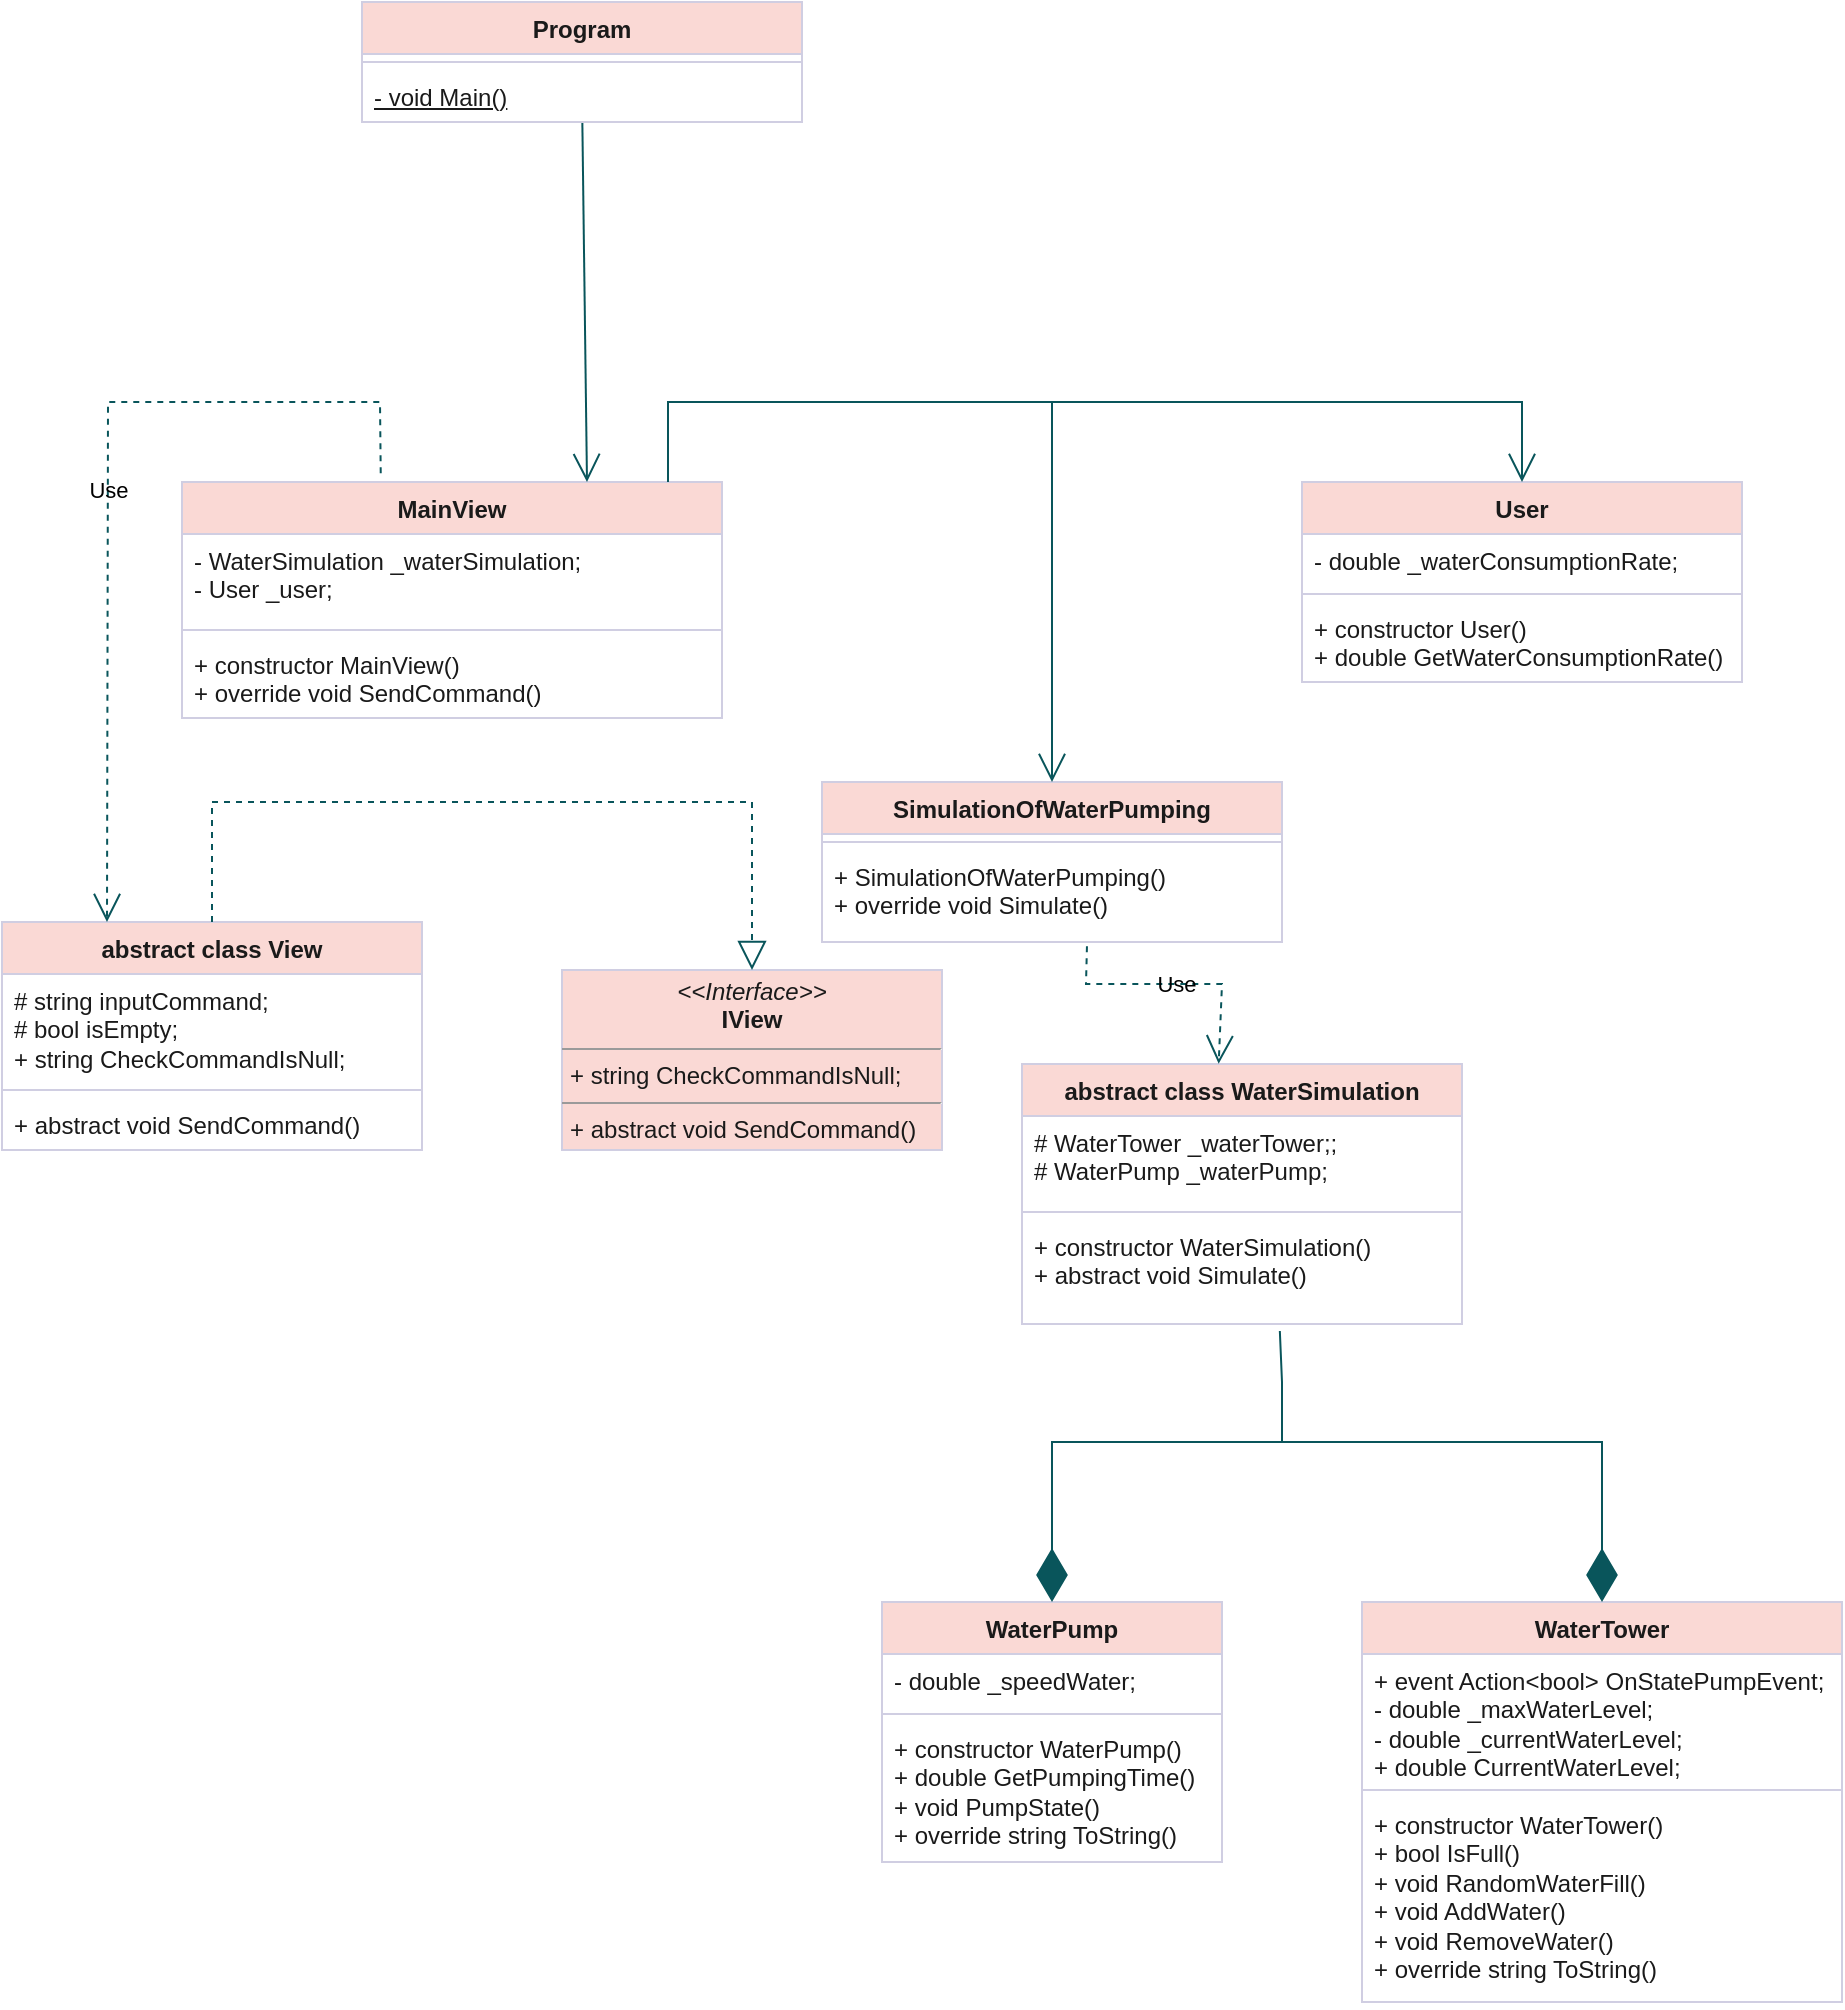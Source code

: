 <mxfile version="21.1.2" type="device">
  <diagram id="C5RBs43oDa-KdzZeNtuy" name="Page-1">
    <mxGraphModel dx="1687" dy="899" grid="1" gridSize="10" guides="1" tooltips="1" connect="1" arrows="1" fold="1" page="1" pageScale="1" pageWidth="1169" pageHeight="827" math="0" shadow="0">
      <root>
        <mxCell id="WIyWlLk6GJQsqaUBKTNV-0" />
        <mxCell id="WIyWlLk6GJQsqaUBKTNV-1" parent="WIyWlLk6GJQsqaUBKTNV-0" />
        <mxCell id="ZO5b0A8Ax0-lWeFQrmJ0-0" value="WaterTower" style="swimlane;fontStyle=1;align=center;verticalAlign=top;childLayout=stackLayout;horizontal=1;startSize=26;horizontalStack=0;resizeParent=1;resizeParentMax=0;resizeLast=0;collapsible=1;marginBottom=0;whiteSpace=wrap;html=1;labelBackgroundColor=none;fillColor=#FAD9D5;strokeColor=#D0CEE2;fontColor=#1A1A1A;" vertex="1" parent="WIyWlLk6GJQsqaUBKTNV-1">
          <mxGeometry x="780" y="850" width="240" height="200" as="geometry">
            <mxRectangle x="510" y="360" width="100" height="30" as="alternateBounds" />
          </mxGeometry>
        </mxCell>
        <mxCell id="ZO5b0A8Ax0-lWeFQrmJ0-1" value="+&amp;nbsp;event Action&amp;lt;bool&amp;gt; OnStatePumpEvent;&lt;br&gt;-&amp;nbsp;double _maxWaterLevel;&lt;br&gt;&lt;span style=&quot;background-color: initial;&quot;&gt;- double _currentWaterLevel;&lt;br&gt;+ double CurrentWaterLevel;&lt;br&gt;&lt;br&gt;&lt;/span&gt;" style="text;strokeColor=none;fillColor=none;align=left;verticalAlign=top;spacingLeft=4;spacingRight=4;overflow=hidden;rotatable=0;points=[[0,0.5],[1,0.5]];portConstraint=eastwest;whiteSpace=wrap;html=1;labelBackgroundColor=none;fontColor=#1A1A1A;" vertex="1" parent="ZO5b0A8Ax0-lWeFQrmJ0-0">
          <mxGeometry y="26" width="240" height="64" as="geometry" />
        </mxCell>
        <mxCell id="ZO5b0A8Ax0-lWeFQrmJ0-2" value="" style="line;strokeWidth=1;fillColor=none;align=left;verticalAlign=middle;spacingTop=-1;spacingLeft=3;spacingRight=3;rotatable=0;labelPosition=right;points=[];portConstraint=eastwest;strokeColor=#D0CEE2;labelBackgroundColor=none;fontColor=#1A1A1A;" vertex="1" parent="ZO5b0A8Ax0-lWeFQrmJ0-0">
          <mxGeometry y="90" width="240" height="8" as="geometry" />
        </mxCell>
        <mxCell id="ZO5b0A8Ax0-lWeFQrmJ0-3" value="+ constructor&amp;nbsp;WaterTower()&lt;br&gt;+&amp;nbsp;bool IsFull()&lt;br&gt;+&amp;nbsp;void RandomWaterFill()&lt;br&gt;+&amp;nbsp;void AddWater()&lt;br&gt;+&amp;nbsp;void RemoveWater()&lt;br&gt;+&amp;nbsp;override string ToString()" style="text;strokeColor=none;fillColor=none;align=left;verticalAlign=top;spacingLeft=4;spacingRight=4;overflow=hidden;rotatable=0;points=[[0,0.5],[1,0.5]];portConstraint=eastwest;whiteSpace=wrap;html=1;labelBackgroundColor=none;fontColor=#1A1A1A;" vertex="1" parent="ZO5b0A8Ax0-lWeFQrmJ0-0">
          <mxGeometry y="98" width="240" height="102" as="geometry" />
        </mxCell>
        <mxCell id="ZO5b0A8Ax0-lWeFQrmJ0-5" value="WaterPump" style="swimlane;fontStyle=1;align=center;verticalAlign=top;childLayout=stackLayout;horizontal=1;startSize=26;horizontalStack=0;resizeParent=1;resizeParentMax=0;resizeLast=0;collapsible=1;marginBottom=0;whiteSpace=wrap;html=1;labelBackgroundColor=none;fillColor=#FAD9D5;strokeColor=#D0CEE2;fontColor=#1A1A1A;" vertex="1" parent="WIyWlLk6GJQsqaUBKTNV-1">
          <mxGeometry x="540" y="850" width="170" height="130" as="geometry" />
        </mxCell>
        <mxCell id="ZO5b0A8Ax0-lWeFQrmJ0-6" value="-&amp;nbsp;double _speedWater;" style="text;strokeColor=none;fillColor=none;align=left;verticalAlign=top;spacingLeft=4;spacingRight=4;overflow=hidden;rotatable=0;points=[[0,0.5],[1,0.5]];portConstraint=eastwest;whiteSpace=wrap;html=1;labelBackgroundColor=none;fontColor=#1A1A1A;" vertex="1" parent="ZO5b0A8Ax0-lWeFQrmJ0-5">
          <mxGeometry y="26" width="170" height="26" as="geometry" />
        </mxCell>
        <mxCell id="ZO5b0A8Ax0-lWeFQrmJ0-7" value="" style="line;strokeWidth=1;fillColor=none;align=left;verticalAlign=middle;spacingTop=-1;spacingLeft=3;spacingRight=3;rotatable=0;labelPosition=right;points=[];portConstraint=eastwest;strokeColor=#D0CEE2;labelBackgroundColor=none;fontColor=#1A1A1A;" vertex="1" parent="ZO5b0A8Ax0-lWeFQrmJ0-5">
          <mxGeometry y="52" width="170" height="8" as="geometry" />
        </mxCell>
        <mxCell id="ZO5b0A8Ax0-lWeFQrmJ0-8" value="+ constructor&amp;nbsp;WaterPump()&lt;br&gt;+&amp;nbsp;double GetPumpingTime()&lt;br&gt;+&amp;nbsp;void PumpState()&lt;br&gt;+&amp;nbsp;override string ToString()" style="text;strokeColor=none;fillColor=none;align=left;verticalAlign=top;spacingLeft=4;spacingRight=4;overflow=hidden;rotatable=0;points=[[0,0.5],[1,0.5]];portConstraint=eastwest;whiteSpace=wrap;html=1;labelBackgroundColor=none;fontColor=#1A1A1A;" vertex="1" parent="ZO5b0A8Ax0-lWeFQrmJ0-5">
          <mxGeometry y="60" width="170" height="70" as="geometry" />
        </mxCell>
        <mxCell id="ZO5b0A8Ax0-lWeFQrmJ0-9" value="User" style="swimlane;fontStyle=1;align=center;verticalAlign=top;childLayout=stackLayout;horizontal=1;startSize=26;horizontalStack=0;resizeParent=1;resizeParentMax=0;resizeLast=0;collapsible=1;marginBottom=0;whiteSpace=wrap;html=1;labelBackgroundColor=none;fillColor=#FAD9D5;strokeColor=#D0CEE2;fontColor=#1A1A1A;" vertex="1" parent="WIyWlLk6GJQsqaUBKTNV-1">
          <mxGeometry x="750" y="290" width="220" height="100" as="geometry" />
        </mxCell>
        <mxCell id="ZO5b0A8Ax0-lWeFQrmJ0-10" value="-&amp;nbsp;double _waterConsumptionRate;" style="text;strokeColor=none;fillColor=none;align=left;verticalAlign=top;spacingLeft=4;spacingRight=4;overflow=hidden;rotatable=0;points=[[0,0.5],[1,0.5]];portConstraint=eastwest;whiteSpace=wrap;html=1;labelBackgroundColor=none;fontColor=#1A1A1A;" vertex="1" parent="ZO5b0A8Ax0-lWeFQrmJ0-9">
          <mxGeometry y="26" width="220" height="26" as="geometry" />
        </mxCell>
        <mxCell id="ZO5b0A8Ax0-lWeFQrmJ0-11" value="" style="line;strokeWidth=1;fillColor=none;align=left;verticalAlign=middle;spacingTop=-1;spacingLeft=3;spacingRight=3;rotatable=0;labelPosition=right;points=[];portConstraint=eastwest;strokeColor=#D0CEE2;labelBackgroundColor=none;fontColor=#1A1A1A;" vertex="1" parent="ZO5b0A8Ax0-lWeFQrmJ0-9">
          <mxGeometry y="52" width="220" height="8" as="geometry" />
        </mxCell>
        <mxCell id="ZO5b0A8Ax0-lWeFQrmJ0-12" value="+ constructor&amp;nbsp;User()&lt;br&gt;+&amp;nbsp;double GetWaterConsumptionRate()" style="text;strokeColor=none;fillColor=none;align=left;verticalAlign=top;spacingLeft=4;spacingRight=4;overflow=hidden;rotatable=0;points=[[0,0.5],[1,0.5]];portConstraint=eastwest;whiteSpace=wrap;html=1;labelBackgroundColor=none;fontColor=#1A1A1A;" vertex="1" parent="ZO5b0A8Ax0-lWeFQrmJ0-9">
          <mxGeometry y="60" width="220" height="40" as="geometry" />
        </mxCell>
        <mxCell id="ZO5b0A8Ax0-lWeFQrmJ0-13" value="abstract class WaterSimulation" style="swimlane;fontStyle=1;align=center;verticalAlign=top;childLayout=stackLayout;horizontal=1;startSize=26;horizontalStack=0;resizeParent=1;resizeParentMax=0;resizeLast=0;collapsible=1;marginBottom=0;whiteSpace=wrap;html=1;labelBackgroundColor=none;fillColor=#FAD9D5;strokeColor=#D0CEE2;fontColor=#1A1A1A;" vertex="1" parent="WIyWlLk6GJQsqaUBKTNV-1">
          <mxGeometry x="610" y="581" width="220" height="130" as="geometry" />
        </mxCell>
        <mxCell id="ZO5b0A8Ax0-lWeFQrmJ0-14" value="# WaterTower _waterTower;;&lt;br&gt;# WaterPump _waterPump;" style="text;strokeColor=none;fillColor=none;align=left;verticalAlign=top;spacingLeft=4;spacingRight=4;overflow=hidden;rotatable=0;points=[[0,0.5],[1,0.5]];portConstraint=eastwest;whiteSpace=wrap;html=1;labelBackgroundColor=none;fontColor=#1A1A1A;" vertex="1" parent="ZO5b0A8Ax0-lWeFQrmJ0-13">
          <mxGeometry y="26" width="220" height="44" as="geometry" />
        </mxCell>
        <mxCell id="ZO5b0A8Ax0-lWeFQrmJ0-15" value="" style="line;strokeWidth=1;fillColor=none;align=left;verticalAlign=middle;spacingTop=-1;spacingLeft=3;spacingRight=3;rotatable=0;labelPosition=right;points=[];portConstraint=eastwest;strokeColor=#D0CEE2;labelBackgroundColor=none;fontColor=#1A1A1A;" vertex="1" parent="ZO5b0A8Ax0-lWeFQrmJ0-13">
          <mxGeometry y="70" width="220" height="8" as="geometry" />
        </mxCell>
        <mxCell id="ZO5b0A8Ax0-lWeFQrmJ0-16" value="+ constructor&amp;nbsp;WaterSimulation()&lt;br&gt;+&amp;nbsp;abstract void Simulate()" style="text;strokeColor=none;fillColor=none;align=left;verticalAlign=top;spacingLeft=4;spacingRight=4;overflow=hidden;rotatable=0;points=[[0,0.5],[1,0.5]];portConstraint=eastwest;whiteSpace=wrap;html=1;labelBackgroundColor=none;fontColor=#1A1A1A;" vertex="1" parent="ZO5b0A8Ax0-lWeFQrmJ0-13">
          <mxGeometry y="78" width="220" height="52" as="geometry" />
        </mxCell>
        <mxCell id="ZO5b0A8Ax0-lWeFQrmJ0-17" value="SimulationOfWaterPumping" style="swimlane;fontStyle=1;align=center;verticalAlign=top;childLayout=stackLayout;horizontal=1;startSize=26;horizontalStack=0;resizeParent=1;resizeParentMax=0;resizeLast=0;collapsible=1;marginBottom=0;whiteSpace=wrap;html=1;labelBackgroundColor=none;fillColor=#FAD9D5;strokeColor=#D0CEE2;fontColor=#1A1A1A;" vertex="1" parent="WIyWlLk6GJQsqaUBKTNV-1">
          <mxGeometry x="510" y="440" width="230" height="80" as="geometry" />
        </mxCell>
        <mxCell id="ZO5b0A8Ax0-lWeFQrmJ0-19" value="" style="line;strokeWidth=1;fillColor=none;align=left;verticalAlign=middle;spacingTop=-1;spacingLeft=3;spacingRight=3;rotatable=0;labelPosition=right;points=[];portConstraint=eastwest;strokeColor=#D0CEE2;labelBackgroundColor=none;fontColor=#1A1A1A;" vertex="1" parent="ZO5b0A8Ax0-lWeFQrmJ0-17">
          <mxGeometry y="26" width="230" height="8" as="geometry" />
        </mxCell>
        <mxCell id="ZO5b0A8Ax0-lWeFQrmJ0-20" value="+&amp;nbsp;SimulationOfWaterPumping()&lt;br&gt;+&amp;nbsp;override void Simulate()" style="text;strokeColor=none;fillColor=none;align=left;verticalAlign=top;spacingLeft=4;spacingRight=4;overflow=hidden;rotatable=0;points=[[0,0.5],[1,0.5]];portConstraint=eastwest;whiteSpace=wrap;html=1;labelBackgroundColor=none;fontColor=#1A1A1A;" vertex="1" parent="ZO5b0A8Ax0-lWeFQrmJ0-17">
          <mxGeometry y="34" width="230" height="46" as="geometry" />
        </mxCell>
        <mxCell id="ZO5b0A8Ax0-lWeFQrmJ0-21" value="&lt;p style=&quot;margin:0px;margin-top:4px;text-align:center;&quot;&gt;&lt;i&gt;&amp;lt;&amp;lt;Interface&amp;gt;&amp;gt;&lt;/i&gt;&lt;br&gt;&lt;b&gt;IView&lt;/b&gt;&lt;br&gt;&lt;/p&gt;&lt;hr size=&quot;1&quot;&gt;&lt;p style=&quot;margin:0px;margin-left:4px;&quot;&gt;+&amp;nbsp;string CheckCommandIsNull;&lt;br&gt;&lt;/p&gt;&lt;hr size=&quot;1&quot;&gt;&lt;p style=&quot;margin:0px;margin-left:4px;&quot;&gt;+&amp;nbsp;abstract void SendCommand()&lt;/p&gt;" style="verticalAlign=top;align=left;overflow=fill;fontSize=12;fontFamily=Helvetica;html=1;whiteSpace=wrap;labelBackgroundColor=none;fillColor=#FAD9D5;strokeColor=#D0CEE2;fontColor=#1A1A1A;" vertex="1" parent="WIyWlLk6GJQsqaUBKTNV-1">
          <mxGeometry x="380" y="534" width="190" height="90" as="geometry" />
        </mxCell>
        <mxCell id="ZO5b0A8Ax0-lWeFQrmJ0-22" value="abstract class View" style="swimlane;fontStyle=1;align=center;verticalAlign=top;childLayout=stackLayout;horizontal=1;startSize=26;horizontalStack=0;resizeParent=1;resizeParentMax=0;resizeLast=0;collapsible=1;marginBottom=0;whiteSpace=wrap;html=1;labelBackgroundColor=none;fillColor=#FAD9D5;strokeColor=#D0CEE2;fontColor=#1A1A1A;" vertex="1" parent="WIyWlLk6GJQsqaUBKTNV-1">
          <mxGeometry x="100" y="510" width="210" height="114" as="geometry" />
        </mxCell>
        <mxCell id="ZO5b0A8Ax0-lWeFQrmJ0-23" value="#&amp;nbsp;string inputCommand;&lt;br&gt;#&amp;nbsp;bool isEmpty;&lt;br&gt;+&amp;nbsp;string CheckCommandIsNull;" style="text;strokeColor=none;fillColor=none;align=left;verticalAlign=top;spacingLeft=4;spacingRight=4;overflow=hidden;rotatable=0;points=[[0,0.5],[1,0.5]];portConstraint=eastwest;whiteSpace=wrap;html=1;labelBackgroundColor=none;fontColor=#1A1A1A;" vertex="1" parent="ZO5b0A8Ax0-lWeFQrmJ0-22">
          <mxGeometry y="26" width="210" height="54" as="geometry" />
        </mxCell>
        <mxCell id="ZO5b0A8Ax0-lWeFQrmJ0-24" value="" style="line;strokeWidth=1;fillColor=none;align=left;verticalAlign=middle;spacingTop=-1;spacingLeft=3;spacingRight=3;rotatable=0;labelPosition=right;points=[];portConstraint=eastwest;strokeColor=#D0CEE2;labelBackgroundColor=none;fontColor=#1A1A1A;" vertex="1" parent="ZO5b0A8Ax0-lWeFQrmJ0-22">
          <mxGeometry y="80" width="210" height="8" as="geometry" />
        </mxCell>
        <mxCell id="ZO5b0A8Ax0-lWeFQrmJ0-25" value="+&amp;nbsp;abstract void SendCommand()" style="text;strokeColor=none;fillColor=none;align=left;verticalAlign=top;spacingLeft=4;spacingRight=4;overflow=hidden;rotatable=0;points=[[0,0.5],[1,0.5]];portConstraint=eastwest;whiteSpace=wrap;html=1;labelBackgroundColor=none;fontColor=#1A1A1A;" vertex="1" parent="ZO5b0A8Ax0-lWeFQrmJ0-22">
          <mxGeometry y="88" width="210" height="26" as="geometry" />
        </mxCell>
        <mxCell id="ZO5b0A8Ax0-lWeFQrmJ0-26" value="MainView" style="swimlane;fontStyle=1;align=center;verticalAlign=top;childLayout=stackLayout;horizontal=1;startSize=26;horizontalStack=0;resizeParent=1;resizeParentMax=0;resizeLast=0;collapsible=1;marginBottom=0;whiteSpace=wrap;html=1;labelBackgroundColor=none;fillColor=#FAD9D5;strokeColor=#D0CEE2;fontColor=#1A1A1A;" vertex="1" parent="WIyWlLk6GJQsqaUBKTNV-1">
          <mxGeometry x="190" y="290" width="270" height="118" as="geometry" />
        </mxCell>
        <mxCell id="ZO5b0A8Ax0-lWeFQrmJ0-27" value="-&amp;nbsp;WaterSimulation _waterSimulation;&lt;br&gt;-&amp;nbsp;User _user;" style="text;strokeColor=none;fillColor=none;align=left;verticalAlign=top;spacingLeft=4;spacingRight=4;overflow=hidden;rotatable=0;points=[[0,0.5],[1,0.5]];portConstraint=eastwest;whiteSpace=wrap;html=1;labelBackgroundColor=none;fontColor=#1A1A1A;" vertex="1" parent="ZO5b0A8Ax0-lWeFQrmJ0-26">
          <mxGeometry y="26" width="270" height="44" as="geometry" />
        </mxCell>
        <mxCell id="ZO5b0A8Ax0-lWeFQrmJ0-28" value="" style="line;strokeWidth=1;fillColor=none;align=left;verticalAlign=middle;spacingTop=-1;spacingLeft=3;spacingRight=3;rotatable=0;labelPosition=right;points=[];portConstraint=eastwest;strokeColor=#D0CEE2;labelBackgroundColor=none;fontColor=#1A1A1A;" vertex="1" parent="ZO5b0A8Ax0-lWeFQrmJ0-26">
          <mxGeometry y="70" width="270" height="8" as="geometry" />
        </mxCell>
        <mxCell id="ZO5b0A8Ax0-lWeFQrmJ0-29" value="+ constructor&amp;nbsp;MainView()&lt;br&gt;+&amp;nbsp;override void SendCommand()" style="text;strokeColor=none;fillColor=none;align=left;verticalAlign=top;spacingLeft=4;spacingRight=4;overflow=hidden;rotatable=0;points=[[0,0.5],[1,0.5]];portConstraint=eastwest;whiteSpace=wrap;html=1;labelBackgroundColor=none;fontColor=#1A1A1A;" vertex="1" parent="ZO5b0A8Ax0-lWeFQrmJ0-26">
          <mxGeometry y="78" width="270" height="40" as="geometry" />
        </mxCell>
        <mxCell id="ZO5b0A8Ax0-lWeFQrmJ0-35" value="" style="endArrow=block;dashed=1;endFill=0;endSize=12;html=1;rounded=0;entryX=0.5;entryY=0;entryDx=0;entryDy=0;exitX=0.5;exitY=0;exitDx=0;exitDy=0;labelBackgroundColor=none;strokeColor=#09555B;fontColor=default;" edge="1" parent="WIyWlLk6GJQsqaUBKTNV-1" source="ZO5b0A8Ax0-lWeFQrmJ0-22" target="ZO5b0A8Ax0-lWeFQrmJ0-21">
          <mxGeometry width="160" relative="1" as="geometry">
            <mxPoint x="240" y="420" as="sourcePoint" />
            <mxPoint x="200" y="400" as="targetPoint" />
            <Array as="points">
              <mxPoint x="205" y="450" />
              <mxPoint x="350" y="450" />
              <mxPoint x="475" y="450" />
            </Array>
          </mxGeometry>
        </mxCell>
        <mxCell id="ZO5b0A8Ax0-lWeFQrmJ0-36" value="Use" style="endArrow=open;endSize=12;dashed=1;html=1;rounded=0;entryX=0.25;entryY=0;entryDx=0;entryDy=0;exitX=0.368;exitY=-0.037;exitDx=0;exitDy=0;exitPerimeter=0;labelBackgroundColor=none;strokeColor=#09555B;fontColor=default;" edge="1" parent="WIyWlLk6GJQsqaUBKTNV-1" source="ZO5b0A8Ax0-lWeFQrmJ0-26" target="ZO5b0A8Ax0-lWeFQrmJ0-22">
          <mxGeometry width="160" relative="1" as="geometry">
            <mxPoint x="220" y="190" as="sourcePoint" />
            <mxPoint x="325" y="290" as="targetPoint" />
            <Array as="points">
              <mxPoint x="289" y="250" />
              <mxPoint x="153" y="250" />
            </Array>
          </mxGeometry>
        </mxCell>
        <mxCell id="ZO5b0A8Ax0-lWeFQrmJ0-37" value="" style="endArrow=open;endFill=1;endSize=12;html=1;rounded=0;entryX=0.75;entryY=0;entryDx=0;entryDy=0;labelBackgroundColor=none;strokeColor=#09555B;fontColor=default;" edge="1" parent="WIyWlLk6GJQsqaUBKTNV-1" source="ZO5b0A8Ax0-lWeFQrmJ0-46" target="ZO5b0A8Ax0-lWeFQrmJ0-26">
          <mxGeometry width="160" relative="1" as="geometry">
            <mxPoint x="335" y="70" as="sourcePoint" />
            <mxPoint x="720" y="420" as="targetPoint" />
          </mxGeometry>
        </mxCell>
        <mxCell id="ZO5b0A8Ax0-lWeFQrmJ0-39" value="" style="endArrow=open;endFill=1;endSize=12;html=1;rounded=0;entryX=0.5;entryY=0;entryDx=0;entryDy=0;labelBackgroundColor=none;strokeColor=#09555B;fontColor=default;" edge="1" parent="WIyWlLk6GJQsqaUBKTNV-1" target="ZO5b0A8Ax0-lWeFQrmJ0-17">
          <mxGeometry width="160" relative="1" as="geometry">
            <mxPoint x="433" y="290" as="sourcePoint" />
            <mxPoint x="780" y="550" as="targetPoint" />
            <Array as="points">
              <mxPoint x="433" y="250" />
              <mxPoint x="520" y="250" />
              <mxPoint x="625" y="250" />
            </Array>
          </mxGeometry>
        </mxCell>
        <mxCell id="ZO5b0A8Ax0-lWeFQrmJ0-40" value="Use" style="endArrow=open;endSize=12;dashed=1;html=1;rounded=0;exitX=0.576;exitY=1.047;exitDx=0;exitDy=0;exitPerimeter=0;entryX=0.447;entryY=-0.001;entryDx=0;entryDy=0;entryPerimeter=0;labelBackgroundColor=none;strokeColor=#09555B;fontColor=default;" edge="1" parent="WIyWlLk6GJQsqaUBKTNV-1" source="ZO5b0A8Ax0-lWeFQrmJ0-20" target="ZO5b0A8Ax0-lWeFQrmJ0-13">
          <mxGeometry width="160" relative="1" as="geometry">
            <mxPoint x="620" y="681" as="sourcePoint" />
            <mxPoint x="780" y="681" as="targetPoint" />
            <Array as="points">
              <mxPoint x="642" y="541" />
              <mxPoint x="710" y="541" />
            </Array>
          </mxGeometry>
        </mxCell>
        <mxCell id="ZO5b0A8Ax0-lWeFQrmJ0-41" value="" style="endArrow=diamondThin;endFill=1;endSize=24;html=1;rounded=0;entryX=0.5;entryY=0;entryDx=0;entryDy=0;exitX=0.586;exitY=1.068;exitDx=0;exitDy=0;exitPerimeter=0;labelBackgroundColor=none;strokeColor=#09555B;fontColor=default;" edge="1" parent="WIyWlLk6GJQsqaUBKTNV-1" source="ZO5b0A8Ax0-lWeFQrmJ0-16" target="ZO5b0A8Ax0-lWeFQrmJ0-0">
          <mxGeometry width="160" relative="1" as="geometry">
            <mxPoint x="780" y="580" as="sourcePoint" />
            <mxPoint x="716" y="710" as="targetPoint" />
            <Array as="points">
              <mxPoint x="740" y="740" />
              <mxPoint x="740" y="770" />
              <mxPoint x="900" y="770" />
            </Array>
          </mxGeometry>
        </mxCell>
        <mxCell id="ZO5b0A8Ax0-lWeFQrmJ0-42" value="" style="endArrow=diamondThin;endFill=1;endSize=24;html=1;rounded=0;entryX=0.5;entryY=0;entryDx=0;entryDy=0;labelBackgroundColor=none;strokeColor=#09555B;fontColor=default;" edge="1" parent="WIyWlLk6GJQsqaUBKTNV-1" target="ZO5b0A8Ax0-lWeFQrmJ0-5">
          <mxGeometry width="160" relative="1" as="geometry">
            <mxPoint x="740" y="770" as="sourcePoint" />
            <mxPoint x="780" y="550" as="targetPoint" />
            <Array as="points">
              <mxPoint x="625" y="770" />
            </Array>
          </mxGeometry>
        </mxCell>
        <mxCell id="ZO5b0A8Ax0-lWeFQrmJ0-43" value="Program" style="swimlane;fontStyle=1;align=center;verticalAlign=top;childLayout=stackLayout;horizontal=1;startSize=26;horizontalStack=0;resizeParent=1;resizeParentMax=0;resizeLast=0;collapsible=1;marginBottom=0;whiteSpace=wrap;html=1;labelBackgroundColor=none;fillColor=#FAD9D5;strokeColor=#D0CEE2;fontColor=#1A1A1A;" vertex="1" parent="WIyWlLk6GJQsqaUBKTNV-1">
          <mxGeometry x="280" y="50" width="220" height="60" as="geometry" />
        </mxCell>
        <mxCell id="ZO5b0A8Ax0-lWeFQrmJ0-45" value="" style="line;strokeWidth=1;fillColor=none;align=left;verticalAlign=middle;spacingTop=-1;spacingLeft=3;spacingRight=3;rotatable=0;labelPosition=right;points=[];portConstraint=eastwest;strokeColor=#D0CEE2;labelBackgroundColor=none;fontColor=#1A1A1A;" vertex="1" parent="ZO5b0A8Ax0-lWeFQrmJ0-43">
          <mxGeometry y="26" width="220" height="8" as="geometry" />
        </mxCell>
        <mxCell id="ZO5b0A8Ax0-lWeFQrmJ0-46" value="&lt;u&gt;-&amp;nbsp;void Main()&lt;/u&gt;" style="text;strokeColor=none;fillColor=none;align=left;verticalAlign=top;spacingLeft=4;spacingRight=4;overflow=hidden;rotatable=0;points=[[0,0.5],[1,0.5]];portConstraint=eastwest;whiteSpace=wrap;html=1;labelBackgroundColor=none;fontColor=#1A1A1A;" vertex="1" parent="ZO5b0A8Ax0-lWeFQrmJ0-43">
          <mxGeometry y="34" width="220" height="26" as="geometry" />
        </mxCell>
        <mxCell id="ZO5b0A8Ax0-lWeFQrmJ0-47" value="" style="endArrow=open;endFill=1;endSize=12;html=1;rounded=0;entryX=0.5;entryY=0;entryDx=0;entryDy=0;labelBackgroundColor=none;strokeColor=#09555B;fontColor=default;" edge="1" parent="WIyWlLk6GJQsqaUBKTNV-1" target="ZO5b0A8Ax0-lWeFQrmJ0-9">
          <mxGeometry width="160" relative="1" as="geometry">
            <mxPoint x="620" y="250" as="sourcePoint" />
            <mxPoint x="660" y="390" as="targetPoint" />
            <Array as="points">
              <mxPoint x="860" y="250" />
            </Array>
          </mxGeometry>
        </mxCell>
      </root>
    </mxGraphModel>
  </diagram>
</mxfile>
